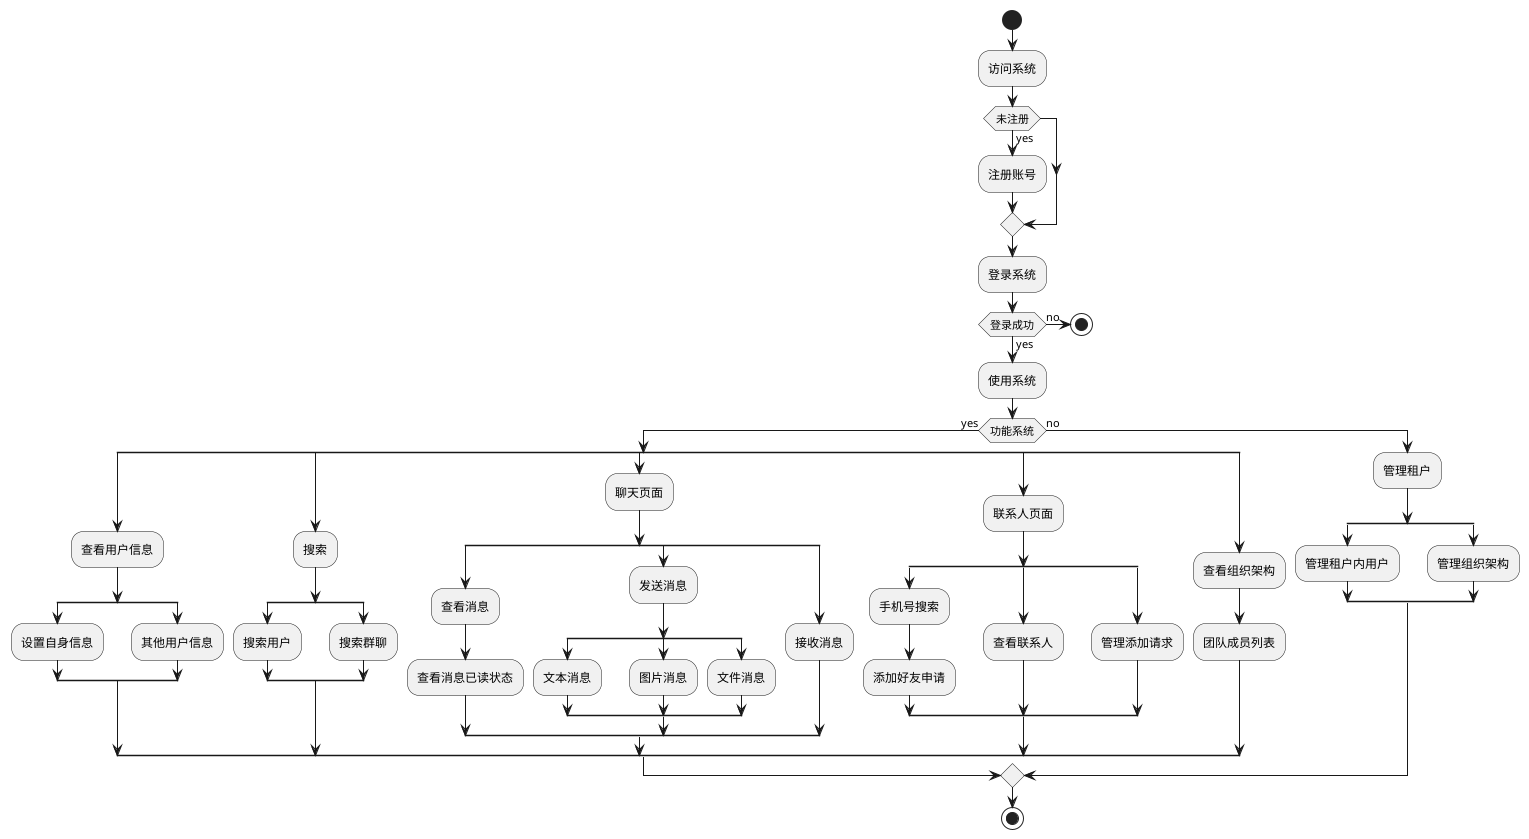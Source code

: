 @startuml

start
:访问系统;
if (未注册) then (yes)
	:注册账号;
endif
:登录系统;
if (登录成功) then (yes)
	:使用系统;
else (no)
    stop
endif
if (功能系统) then (yes)
	split
        :查看用户信息;
        split
            :设置自身信息;
        split again
            :其他用户信息;
        end split
    split again
        :搜索;
        split
            :搜索用户;
        split again
            :搜索群聊;
        end split
    split again
        :聊天页面;
        split
            :查看消息;
            :查看消息已读状态;
        split again
            :发送消息;
            split
                :文本消息;
            split again
                :图片消息;
            split again
                :文件消息;
            end split
        split again
            :接收消息;
        end split
    split again
        :联系人页面;
        split
            :手机号搜索;
            :添加好友申请;
        split again
            :查看联系人;
        split again
            :管理添加请求;
        end split
    split again
        :查看组织架构;
        :团队成员列表;
    end split
else (no)
    :管理租户;
    split
        :管理租户内用户;
    split again
        :管理组织架构;
    end split
endif
stop

@enduml